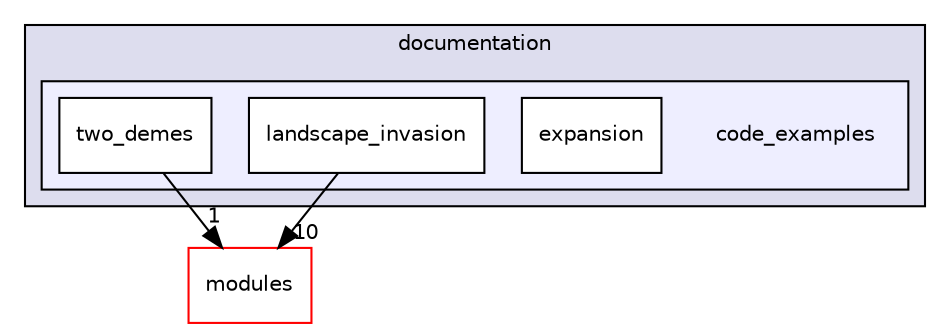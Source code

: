 digraph "quetzal/documentation/code_examples" {
  compound=true
  node [ fontsize="10", fontname="Helvetica"];
  edge [ labelfontsize="10", labelfontname="Helvetica"];
  subgraph clusterdir_6b73199a94c34bc35836b02c35b0ca28 {
    graph [ bgcolor="#ddddee", pencolor="black", label="documentation" fontname="Helvetica", fontsize="10", URL="dir_6b73199a94c34bc35836b02c35b0ca28.html"]
  subgraph clusterdir_b4df6a4ea48e4fa4c3eb0ed2f6e369e8 {
    graph [ bgcolor="#eeeeff", pencolor="black", label="" URL="dir_b4df6a4ea48e4fa4c3eb0ed2f6e369e8.html"];
    dir_b4df6a4ea48e4fa4c3eb0ed2f6e369e8 [shape=plaintext label="code_examples"];
    dir_f860b6d3abf99c8f172914efa2944a1f [shape=box label="expansion" color="black" fillcolor="white" style="filled" URL="dir_f860b6d3abf99c8f172914efa2944a1f.html"];
    dir_7c114f90dadd3e3a559c85a728f35447 [shape=box label="landscape_invasion" color="black" fillcolor="white" style="filled" URL="dir_7c114f90dadd3e3a559c85a728f35447.html"];
    dir_9ed70baee238b45e556e838cb6b9866d [shape=box label="two_demes" color="black" fillcolor="white" style="filled" URL="dir_9ed70baee238b45e556e838cb6b9866d.html"];
  }
  }
  dir_452d8c588a01d0d9b6358ca147e46c83 [shape=box label="modules" fillcolor="white" style="filled" color="red" URL="dir_452d8c588a01d0d9b6358ca147e46c83.html"];
  dir_9ed70baee238b45e556e838cb6b9866d->dir_452d8c588a01d0d9b6358ca147e46c83 [headlabel="1", labeldistance=1.5 headhref="dir_000012_000001.html"];
  dir_7c114f90dadd3e3a559c85a728f35447->dir_452d8c588a01d0d9b6358ca147e46c83 [headlabel="10", labeldistance=1.5 headhref="dir_000011_000001.html"];
}
